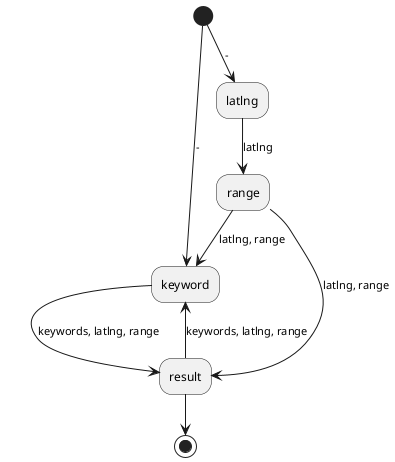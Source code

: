 @startuml talk-flow

(*) -->[-] "keyword"
"keyword" -->[keywords, latlng, range] "result"
"result" -->[keywords, latlng, range] "keyword"
"result" --> (*)

(*) -->[-] "latlng"
"latlng" -->[latlng] "range"
"range" -->[latlng, range] "result"
"range" -->[latlng, range] "keyword"

@enduml